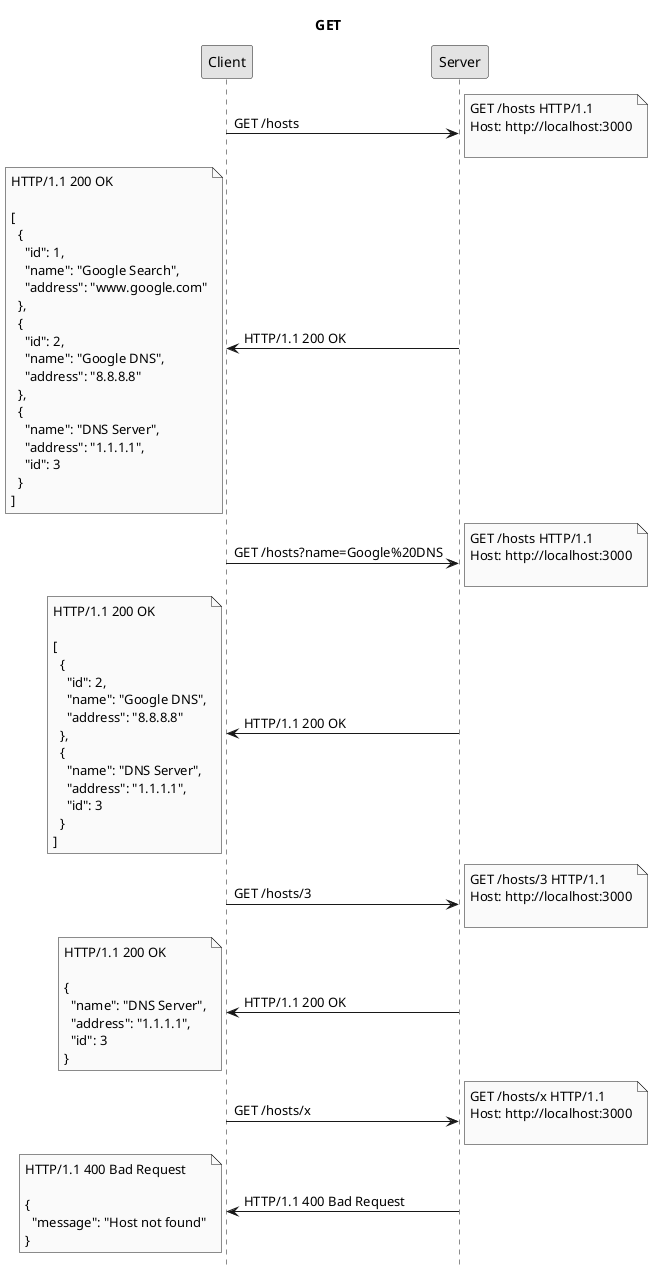 @startuml
title GET
hide footbox
skinparam monochrome true

Client -> Server: GET /hosts
note right: GET /hosts HTTP/1.1\nHost: http://localhost:3000\n
Server -> Client: HTTP/1.1 200 OK
note left: HTTP/1.1 200 OK\n\n[\n  {\n    "id": 1,\n    "name": "Google Search",\n    "address": "www.google.com"\n  },\n  {\n    "id": 2,\n    "name": "Google DNS",\n    "address": "8.8.8.8"\n  },\n  {\n    "name": "DNS Server",\n    "address": "1.1.1.1",\n    "id": 3\n  }\n]

Client -> Server: GET /hosts?name=Google%20DNS
note right: GET /hosts HTTP/1.1\nHost: http://localhost:3000\n
Server -> Client: HTTP/1.1 200 OK
note left: HTTP/1.1 200 OK\n\n[\n  {\n    "id": 2,\n    "name": "Google DNS",\n    "address": "8.8.8.8"\n  },\n  {\n    "name": "DNS Server",\n    "address": "1.1.1.1",\n    "id": 3\n  }\n]

Client -> Server: GET /hosts/3
note right: GET /hosts/3 HTTP/1.1\nHost: http://localhost:3000\n
Server -> Client: HTTP/1.1 200 OK
note left: HTTP/1.1 200 OK\n\n{\n  "name": "DNS Server",\n  "address": "1.1.1.1",\n  "id": 3\n}

Client -> Server: GET /hosts/x
note right: GET /hosts/x HTTP/1.1\nHost: http://localhost:3000\n
Server -> Client: HTTP/1.1 400 Bad Request
note left: HTTP/1.1 400 Bad Request\n\n{\n  "message": "Host not found"\n}

@enduml
